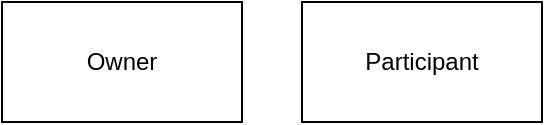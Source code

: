<mxfile>
    <diagram id="W624UcAKOXCw14js1l7a" name="ページ1">
        <mxGraphModel dx="458" dy="367" grid="1" gridSize="10" guides="1" tooltips="1" connect="1" arrows="1" fold="1" page="1" pageScale="1" pageWidth="827" pageHeight="1169" math="0" shadow="0">
            <root>
                <mxCell id="0"/>
                <mxCell id="1" parent="0"/>
                <mxCell id="2" value="Owner" style="rounded=0;whiteSpace=wrap;html=1;" vertex="1" parent="1">
                    <mxGeometry x="30" y="40" width="120" height="60" as="geometry"/>
                </mxCell>
                <mxCell id="3" value="Participant" style="rounded=0;whiteSpace=wrap;html=1;" vertex="1" parent="1">
                    <mxGeometry x="180" y="40" width="120" height="60" as="geometry"/>
                </mxCell>
            </root>
        </mxGraphModel>
    </diagram>
</mxfile>